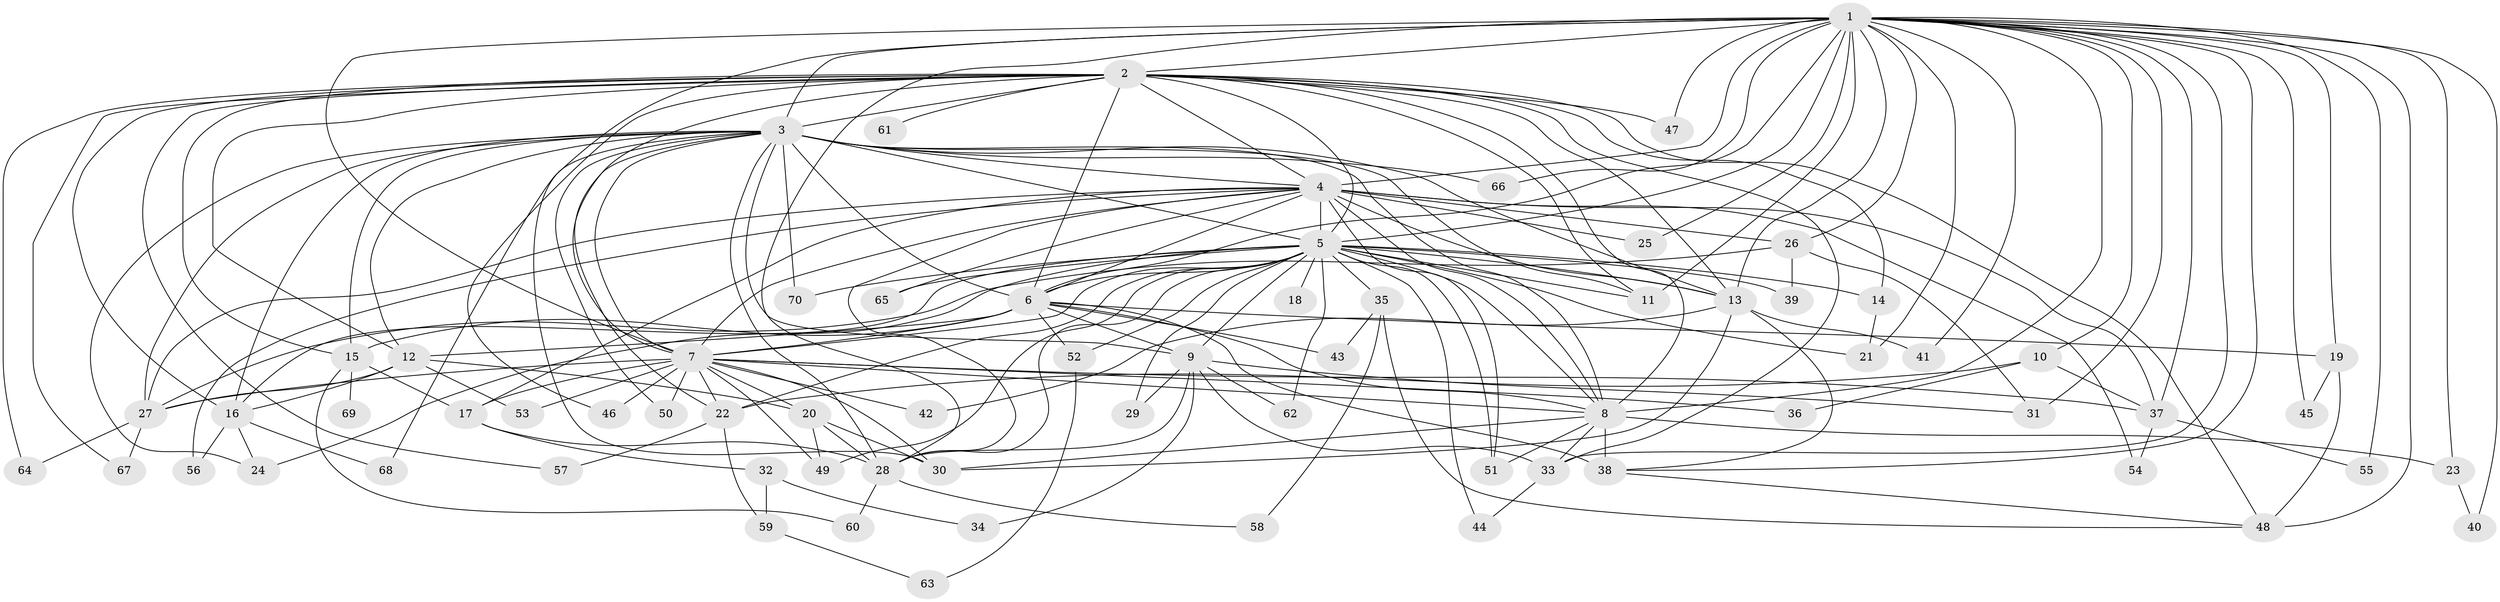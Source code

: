 // original degree distribution, {31: 0.007142857142857143, 24: 0.007142857142857143, 35: 0.007142857142857143, 22: 0.007142857142857143, 14: 0.007142857142857143, 17: 0.007142857142857143, 34: 0.007142857142857143, 18: 0.007142857142857143, 23: 0.007142857142857143, 21: 0.007142857142857143, 7: 0.02857142857142857, 5: 0.07142857142857142, 3: 0.2, 8: 0.007142857142857143, 2: 0.55, 4: 0.05714285714285714, 9: 0.007142857142857143, 6: 0.007142857142857143}
// Generated by graph-tools (version 1.1) at 2025/35/03/09/25 02:35:15]
// undirected, 70 vertices, 184 edges
graph export_dot {
graph [start="1"]
  node [color=gray90,style=filled];
  1;
  2;
  3;
  4;
  5;
  6;
  7;
  8;
  9;
  10;
  11;
  12;
  13;
  14;
  15;
  16;
  17;
  18;
  19;
  20;
  21;
  22;
  23;
  24;
  25;
  26;
  27;
  28;
  29;
  30;
  31;
  32;
  33;
  34;
  35;
  36;
  37;
  38;
  39;
  40;
  41;
  42;
  43;
  44;
  45;
  46;
  47;
  48;
  49;
  50;
  51;
  52;
  53;
  54;
  55;
  56;
  57;
  58;
  59;
  60;
  61;
  62;
  63;
  64;
  65;
  66;
  67;
  68;
  69;
  70;
  1 -- 2 [weight=4.0];
  1 -- 3 [weight=2.0];
  1 -- 4 [weight=3.0];
  1 -- 5 [weight=2.0];
  1 -- 6 [weight=2.0];
  1 -- 7 [weight=2.0];
  1 -- 8 [weight=2.0];
  1 -- 10 [weight=2.0];
  1 -- 11 [weight=1.0];
  1 -- 13 [weight=1.0];
  1 -- 19 [weight=1.0];
  1 -- 21 [weight=1.0];
  1 -- 23 [weight=2.0];
  1 -- 25 [weight=2.0];
  1 -- 26 [weight=1.0];
  1 -- 28 [weight=1.0];
  1 -- 31 [weight=2.0];
  1 -- 33 [weight=1.0];
  1 -- 37 [weight=1.0];
  1 -- 38 [weight=1.0];
  1 -- 40 [weight=1.0];
  1 -- 41 [weight=2.0];
  1 -- 45 [weight=1.0];
  1 -- 47 [weight=1.0];
  1 -- 48 [weight=1.0];
  1 -- 55 [weight=1.0];
  1 -- 66 [weight=2.0];
  1 -- 68 [weight=1.0];
  2 -- 3 [weight=3.0];
  2 -- 4 [weight=2.0];
  2 -- 5 [weight=2.0];
  2 -- 6 [weight=2.0];
  2 -- 7 [weight=3.0];
  2 -- 8 [weight=3.0];
  2 -- 11 [weight=1.0];
  2 -- 12 [weight=1.0];
  2 -- 13 [weight=1.0];
  2 -- 14 [weight=1.0];
  2 -- 15 [weight=1.0];
  2 -- 16 [weight=1.0];
  2 -- 33 [weight=1.0];
  2 -- 46 [weight=1.0];
  2 -- 47 [weight=1.0];
  2 -- 48 [weight=1.0];
  2 -- 57 [weight=1.0];
  2 -- 61 [weight=2.0];
  2 -- 64 [weight=1.0];
  2 -- 67 [weight=1.0];
  3 -- 4 [weight=1.0];
  3 -- 5 [weight=1.0];
  3 -- 6 [weight=1.0];
  3 -- 7 [weight=1.0];
  3 -- 8 [weight=2.0];
  3 -- 9 [weight=3.0];
  3 -- 11 [weight=1.0];
  3 -- 12 [weight=1.0];
  3 -- 13 [weight=2.0];
  3 -- 15 [weight=1.0];
  3 -- 16 [weight=1.0];
  3 -- 22 [weight=1.0];
  3 -- 24 [weight=1.0];
  3 -- 27 [weight=1.0];
  3 -- 28 [weight=2.0];
  3 -- 30 [weight=1.0];
  3 -- 50 [weight=1.0];
  3 -- 66 [weight=1.0];
  3 -- 70 [weight=1.0];
  4 -- 5 [weight=2.0];
  4 -- 6 [weight=2.0];
  4 -- 7 [weight=2.0];
  4 -- 8 [weight=2.0];
  4 -- 13 [weight=1.0];
  4 -- 17 [weight=1.0];
  4 -- 25 [weight=1.0];
  4 -- 26 [weight=1.0];
  4 -- 27 [weight=1.0];
  4 -- 28 [weight=1.0];
  4 -- 37 [weight=1.0];
  4 -- 51 [weight=1.0];
  4 -- 54 [weight=1.0];
  4 -- 56 [weight=1.0];
  4 -- 65 [weight=1.0];
  5 -- 6 [weight=2.0];
  5 -- 7 [weight=1.0];
  5 -- 8 [weight=1.0];
  5 -- 9 [weight=1.0];
  5 -- 11 [weight=1.0];
  5 -- 13 [weight=1.0];
  5 -- 14 [weight=1.0];
  5 -- 16 [weight=1.0];
  5 -- 18 [weight=1.0];
  5 -- 21 [weight=1.0];
  5 -- 22 [weight=1.0];
  5 -- 24 [weight=2.0];
  5 -- 28 [weight=1.0];
  5 -- 29 [weight=1.0];
  5 -- 35 [weight=1.0];
  5 -- 39 [weight=1.0];
  5 -- 44 [weight=1.0];
  5 -- 49 [weight=1.0];
  5 -- 51 [weight=1.0];
  5 -- 52 [weight=1.0];
  5 -- 62 [weight=1.0];
  5 -- 65 [weight=1.0];
  5 -- 70 [weight=1.0];
  6 -- 7 [weight=1.0];
  6 -- 8 [weight=2.0];
  6 -- 9 [weight=1.0];
  6 -- 12 [weight=1.0];
  6 -- 15 [weight=1.0];
  6 -- 19 [weight=1.0];
  6 -- 38 [weight=1.0];
  6 -- 43 [weight=1.0];
  6 -- 52 [weight=1.0];
  7 -- 8 [weight=1.0];
  7 -- 17 [weight=1.0];
  7 -- 20 [weight=1.0];
  7 -- 22 [weight=1.0];
  7 -- 27 [weight=1.0];
  7 -- 30 [weight=1.0];
  7 -- 36 [weight=1.0];
  7 -- 37 [weight=1.0];
  7 -- 42 [weight=1.0];
  7 -- 46 [weight=1.0];
  7 -- 49 [weight=1.0];
  7 -- 50 [weight=1.0];
  7 -- 53 [weight=1.0];
  8 -- 23 [weight=1.0];
  8 -- 30 [weight=1.0];
  8 -- 33 [weight=1.0];
  8 -- 38 [weight=5.0];
  8 -- 51 [weight=1.0];
  9 -- 28 [weight=1.0];
  9 -- 29 [weight=1.0];
  9 -- 31 [weight=1.0];
  9 -- 33 [weight=1.0];
  9 -- 34 [weight=1.0];
  9 -- 62 [weight=1.0];
  10 -- 22 [weight=1.0];
  10 -- 36 [weight=1.0];
  10 -- 37 [weight=1.0];
  12 -- 16 [weight=1.0];
  12 -- 20 [weight=1.0];
  12 -- 27 [weight=1.0];
  12 -- 53 [weight=1.0];
  13 -- 30 [weight=2.0];
  13 -- 38 [weight=1.0];
  13 -- 41 [weight=1.0];
  13 -- 42 [weight=1.0];
  14 -- 21 [weight=1.0];
  15 -- 17 [weight=1.0];
  15 -- 60 [weight=1.0];
  15 -- 69 [weight=1.0];
  16 -- 24 [weight=1.0];
  16 -- 56 [weight=1.0];
  16 -- 68 [weight=1.0];
  17 -- 28 [weight=1.0];
  17 -- 32 [weight=1.0];
  19 -- 45 [weight=1.0];
  19 -- 48 [weight=1.0];
  20 -- 28 [weight=1.0];
  20 -- 30 [weight=3.0];
  20 -- 49 [weight=1.0];
  22 -- 57 [weight=1.0];
  22 -- 59 [weight=1.0];
  23 -- 40 [weight=1.0];
  26 -- 27 [weight=1.0];
  26 -- 31 [weight=1.0];
  26 -- 39 [weight=1.0];
  27 -- 64 [weight=1.0];
  27 -- 67 [weight=1.0];
  28 -- 58 [weight=1.0];
  28 -- 60 [weight=1.0];
  32 -- 34 [weight=1.0];
  32 -- 59 [weight=1.0];
  33 -- 44 [weight=1.0];
  35 -- 43 [weight=1.0];
  35 -- 48 [weight=1.0];
  35 -- 58 [weight=1.0];
  37 -- 54 [weight=1.0];
  37 -- 55 [weight=1.0];
  38 -- 48 [weight=1.0];
  52 -- 63 [weight=1.0];
  59 -- 63 [weight=1.0];
}
